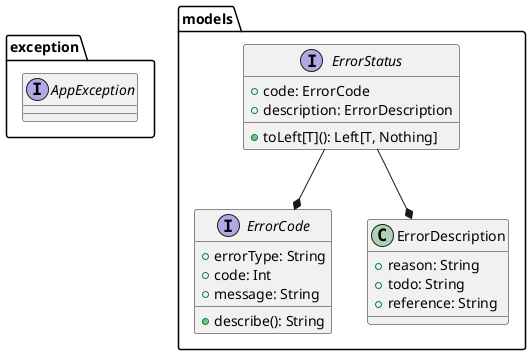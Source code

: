 @startuml
skinparam linetype polyline

package exception {
  interface AppException
}
package models {
  interface ErrorCode {
    +errorType: String
    +code: Int
    +message: String
    +describe(): String
  }
  class ErrorDescription {
    +reason: String
    +todo: String
    +reference: String
  }
  interface ErrorStatus {
    +code: ErrorCode
    +description: ErrorDescription
    +toLeft[T](): Left[T, Nothing]
  }
  ErrorStatus --* ErrorCode
  ErrorStatus --* ErrorDescription
}
@enduml